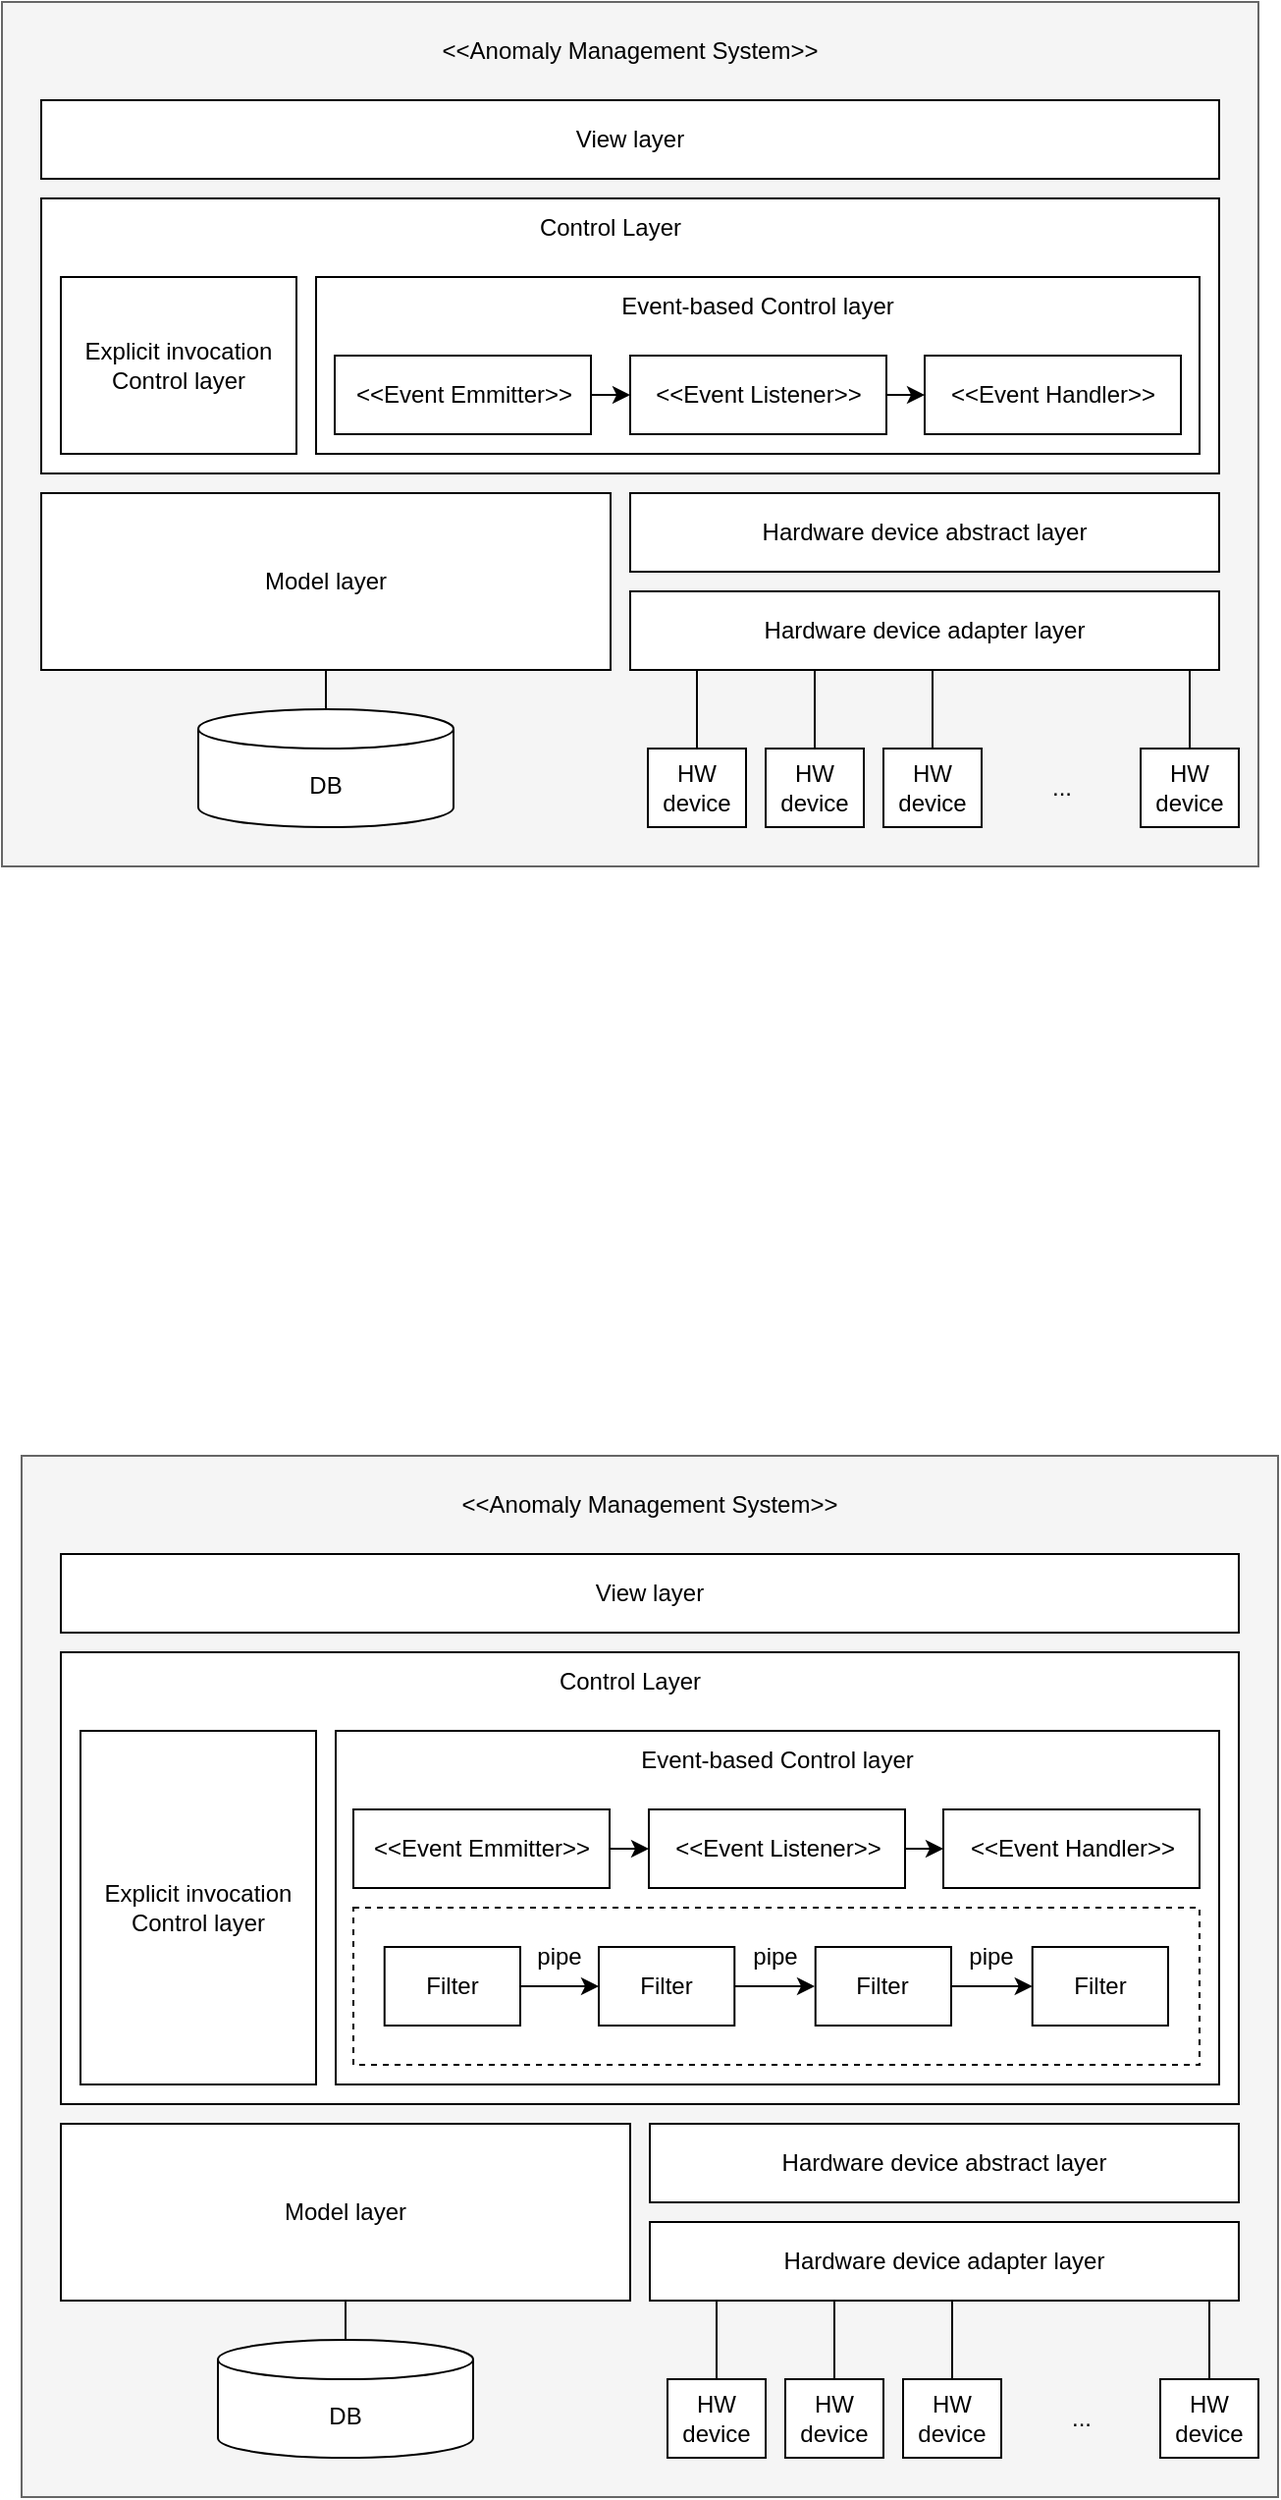 <mxfile version="21.1.7" type="github">
  <diagram name="페이지-1" id="UiiDNWAqFwjKF0HyPbsK">
    <mxGraphModel dx="1235" dy="615" grid="1" gridSize="10" guides="1" tooltips="1" connect="1" arrows="1" fold="1" page="1" pageScale="1" pageWidth="827" pageHeight="1169" math="0" shadow="0">
      <root>
        <mxCell id="0" />
        <mxCell id="1" parent="0" />
        <mxCell id="qTMEEash9hVdEmzpQc22-1" value="" style="rounded=0;whiteSpace=wrap;html=1;fillColor=#f5f5f5;fontColor=#333333;strokeColor=#666666;" vertex="1" parent="1">
          <mxGeometry x="160" y="110" width="640" height="440" as="geometry" />
        </mxCell>
        <mxCell id="qTMEEash9hVdEmzpQc22-2" value="View layer" style="rounded=0;whiteSpace=wrap;html=1;" vertex="1" parent="1">
          <mxGeometry x="180" y="160" width="600" height="40" as="geometry" />
        </mxCell>
        <mxCell id="qTMEEash9hVdEmzpQc22-3" value="" style="rounded=0;whiteSpace=wrap;html=1;" vertex="1" parent="1">
          <mxGeometry x="180" y="210" width="600" height="140" as="geometry" />
        </mxCell>
        <mxCell id="qTMEEash9hVdEmzpQc22-4" value="Model layer" style="rounded=0;whiteSpace=wrap;html=1;" vertex="1" parent="1">
          <mxGeometry x="180" y="360" width="290" height="90" as="geometry" />
        </mxCell>
        <mxCell id="qTMEEash9hVdEmzpQc22-5" value="Hardware device abstract layer" style="rounded=0;whiteSpace=wrap;html=1;" vertex="1" parent="1">
          <mxGeometry x="480" y="360" width="300" height="40" as="geometry" />
        </mxCell>
        <mxCell id="qTMEEash9hVdEmzpQc22-6" value="Hardware device adapter layer" style="rounded=0;whiteSpace=wrap;html=1;" vertex="1" parent="1">
          <mxGeometry x="480" y="410" width="300" height="40" as="geometry" />
        </mxCell>
        <mxCell id="qTMEEash9hVdEmzpQc22-8" value="&amp;lt;&amp;lt;Anomaly Management System&amp;gt;&amp;gt;" style="text;html=1;strokeColor=none;fillColor=none;align=center;verticalAlign=middle;whiteSpace=wrap;rounded=0;" vertex="1" parent="1">
          <mxGeometry x="355" y="120" width="250" height="30" as="geometry" />
        </mxCell>
        <mxCell id="qTMEEash9hVdEmzpQc22-9" value="DB" style="shape=cylinder3;whiteSpace=wrap;html=1;boundedLbl=1;backgroundOutline=1;size=10.0;" vertex="1" parent="1">
          <mxGeometry x="260" y="470" width="130" height="60" as="geometry" />
        </mxCell>
        <mxCell id="qTMEEash9hVdEmzpQc22-24" value="HW &lt;br&gt;device" style="rounded=0;whiteSpace=wrap;html=1;" vertex="1" parent="1">
          <mxGeometry x="489" y="490" width="50" height="40" as="geometry" />
        </mxCell>
        <mxCell id="qTMEEash9hVdEmzpQc22-25" value="" style="endArrow=none;html=1;rounded=0;" edge="1" parent="1" source="qTMEEash9hVdEmzpQc22-24">
          <mxGeometry width="50" height="50" relative="1" as="geometry">
            <mxPoint x="543" y="350" as="sourcePoint" />
            <mxPoint x="514" y="450" as="targetPoint" />
          </mxGeometry>
        </mxCell>
        <mxCell id="qTMEEash9hVdEmzpQc22-28" value="HW &lt;br&gt;device" style="rounded=0;whiteSpace=wrap;html=1;" vertex="1" parent="1">
          <mxGeometry x="549" y="490" width="50" height="40" as="geometry" />
        </mxCell>
        <mxCell id="qTMEEash9hVdEmzpQc22-29" value="" style="endArrow=none;html=1;rounded=0;" edge="1" parent="1" source="qTMEEash9hVdEmzpQc22-28">
          <mxGeometry width="50" height="50" relative="1" as="geometry">
            <mxPoint x="603" y="350" as="sourcePoint" />
            <mxPoint x="574" y="450" as="targetPoint" />
          </mxGeometry>
        </mxCell>
        <mxCell id="qTMEEash9hVdEmzpQc22-30" value="HW &lt;br&gt;device" style="rounded=0;whiteSpace=wrap;html=1;" vertex="1" parent="1">
          <mxGeometry x="609" y="490" width="50" height="40" as="geometry" />
        </mxCell>
        <mxCell id="qTMEEash9hVdEmzpQc22-31" value="" style="endArrow=none;html=1;rounded=0;" edge="1" parent="1" source="qTMEEash9hVdEmzpQc22-30">
          <mxGeometry width="50" height="50" relative="1" as="geometry">
            <mxPoint x="663" y="350" as="sourcePoint" />
            <mxPoint x="634" y="450" as="targetPoint" />
          </mxGeometry>
        </mxCell>
        <mxCell id="qTMEEash9hVdEmzpQc22-34" value="" style="endArrow=none;html=1;rounded=0;exitX=0.5;exitY=0;exitDx=0;exitDy=0;exitPerimeter=0;entryX=0.5;entryY=1;entryDx=0;entryDy=0;" edge="1" parent="1" source="qTMEEash9hVdEmzpQc22-9" target="qTMEEash9hVdEmzpQc22-4">
          <mxGeometry width="50" height="50" relative="1" as="geometry">
            <mxPoint x="414" y="500" as="sourcePoint" />
            <mxPoint x="260" y="450" as="targetPoint" />
          </mxGeometry>
        </mxCell>
        <mxCell id="qTMEEash9hVdEmzpQc22-35" value="Explicit invocation &lt;br&gt;Control layer" style="rounded=0;whiteSpace=wrap;html=1;" vertex="1" parent="1">
          <mxGeometry x="190" y="250" width="120" height="90" as="geometry" />
        </mxCell>
        <mxCell id="qTMEEash9hVdEmzpQc22-36" value="Control Layer" style="text;html=1;strokeColor=none;fillColor=none;align=center;verticalAlign=middle;whiteSpace=wrap;rounded=0;" vertex="1" parent="1">
          <mxGeometry x="410" y="210" width="120" height="30" as="geometry" />
        </mxCell>
        <mxCell id="qTMEEash9hVdEmzpQc22-37" value="" style="rounded=0;whiteSpace=wrap;html=1;" vertex="1" parent="1">
          <mxGeometry x="320" y="250" width="450" height="90" as="geometry" />
        </mxCell>
        <mxCell id="qTMEEash9hVdEmzpQc22-38" value="&amp;lt;&amp;lt;Event Emmitter&amp;gt;&amp;gt;" style="rounded=0;whiteSpace=wrap;html=1;" vertex="1" parent="1">
          <mxGeometry x="329.5" y="290" width="130.5" height="40" as="geometry" />
        </mxCell>
        <mxCell id="qTMEEash9hVdEmzpQc22-39" value="&amp;lt;&amp;lt;Event Listener&amp;gt;&amp;gt;" style="rounded=0;whiteSpace=wrap;html=1;" vertex="1" parent="1">
          <mxGeometry x="480" y="290" width="130.5" height="40" as="geometry" />
        </mxCell>
        <mxCell id="qTMEEash9hVdEmzpQc22-40" value="&amp;lt;&amp;lt;Event Handler&amp;gt;&amp;gt;" style="rounded=0;whiteSpace=wrap;html=1;" vertex="1" parent="1">
          <mxGeometry x="630" y="290" width="130.5" height="40" as="geometry" />
        </mxCell>
        <mxCell id="qTMEEash9hVdEmzpQc22-41" value="Event-based Control layer" style="text;html=1;strokeColor=none;fillColor=none;align=center;verticalAlign=middle;whiteSpace=wrap;rounded=0;" vertex="1" parent="1">
          <mxGeometry x="455.25" y="250" width="180" height="30" as="geometry" />
        </mxCell>
        <mxCell id="qTMEEash9hVdEmzpQc22-44" value="" style="endArrow=classic;html=1;rounded=0;entryX=0;entryY=0.5;entryDx=0;entryDy=0;exitX=1;exitY=0.5;exitDx=0;exitDy=0;" edge="1" parent="1" source="qTMEEash9hVdEmzpQc22-38" target="qTMEEash9hVdEmzpQc22-39">
          <mxGeometry width="50" height="50" relative="1" as="geometry">
            <mxPoint x="400" y="380" as="sourcePoint" />
            <mxPoint x="450" y="330" as="targetPoint" />
          </mxGeometry>
        </mxCell>
        <mxCell id="qTMEEash9hVdEmzpQc22-45" value="" style="endArrow=classic;html=1;rounded=0;entryX=0;entryY=0.5;entryDx=0;entryDy=0;" edge="1" parent="1" target="qTMEEash9hVdEmzpQc22-40">
          <mxGeometry width="50" height="50" relative="1" as="geometry">
            <mxPoint x="610" y="310" as="sourcePoint" />
            <mxPoint x="490" y="320" as="targetPoint" />
          </mxGeometry>
        </mxCell>
        <mxCell id="qTMEEash9hVdEmzpQc22-46" value="HW &lt;br&gt;device" style="rounded=0;whiteSpace=wrap;html=1;" vertex="1" parent="1">
          <mxGeometry x="740" y="490" width="50" height="40" as="geometry" />
        </mxCell>
        <mxCell id="qTMEEash9hVdEmzpQc22-47" value="" style="endArrow=none;html=1;rounded=0;" edge="1" parent="1" source="qTMEEash9hVdEmzpQc22-46">
          <mxGeometry width="50" height="50" relative="1" as="geometry">
            <mxPoint x="794" y="350" as="sourcePoint" />
            <mxPoint x="765" y="450" as="targetPoint" />
          </mxGeometry>
        </mxCell>
        <mxCell id="qTMEEash9hVdEmzpQc22-48" value="..." style="text;html=1;strokeColor=none;fillColor=none;align=center;verticalAlign=middle;whiteSpace=wrap;rounded=0;" vertex="1" parent="1">
          <mxGeometry x="670" y="495" width="60" height="30" as="geometry" />
        </mxCell>
        <mxCell id="qTMEEash9hVdEmzpQc22-49" value="" style="rounded=0;whiteSpace=wrap;html=1;fillColor=#f5f5f5;fontColor=#333333;strokeColor=#666666;" vertex="1" parent="1">
          <mxGeometry x="170" y="850" width="640" height="530" as="geometry" />
        </mxCell>
        <mxCell id="qTMEEash9hVdEmzpQc22-50" value="View layer" style="rounded=0;whiteSpace=wrap;html=1;" vertex="1" parent="1">
          <mxGeometry x="190" y="900" width="600" height="40" as="geometry" />
        </mxCell>
        <mxCell id="qTMEEash9hVdEmzpQc22-51" value="" style="rounded=0;whiteSpace=wrap;html=1;" vertex="1" parent="1">
          <mxGeometry x="190" y="950" width="600" height="230" as="geometry" />
        </mxCell>
        <mxCell id="qTMEEash9hVdEmzpQc22-52" value="Model layer" style="rounded=0;whiteSpace=wrap;html=1;" vertex="1" parent="1">
          <mxGeometry x="190" y="1190" width="290" height="90" as="geometry" />
        </mxCell>
        <mxCell id="qTMEEash9hVdEmzpQc22-53" value="Hardware device abstract layer" style="rounded=0;whiteSpace=wrap;html=1;" vertex="1" parent="1">
          <mxGeometry x="490" y="1190" width="300" height="40" as="geometry" />
        </mxCell>
        <mxCell id="qTMEEash9hVdEmzpQc22-54" value="Hardware device adapter layer" style="rounded=0;whiteSpace=wrap;html=1;" vertex="1" parent="1">
          <mxGeometry x="490" y="1240" width="300" height="40" as="geometry" />
        </mxCell>
        <mxCell id="qTMEEash9hVdEmzpQc22-55" value="&amp;lt;&amp;lt;Anomaly Management System&amp;gt;&amp;gt;" style="text;html=1;strokeColor=none;fillColor=none;align=center;verticalAlign=middle;whiteSpace=wrap;rounded=0;" vertex="1" parent="1">
          <mxGeometry x="365" y="860" width="250" height="30" as="geometry" />
        </mxCell>
        <mxCell id="qTMEEash9hVdEmzpQc22-56" value="DB" style="shape=cylinder3;whiteSpace=wrap;html=1;boundedLbl=1;backgroundOutline=1;size=10.0;" vertex="1" parent="1">
          <mxGeometry x="270" y="1300" width="130" height="60" as="geometry" />
        </mxCell>
        <mxCell id="qTMEEash9hVdEmzpQc22-57" value="HW &lt;br&gt;device" style="rounded=0;whiteSpace=wrap;html=1;" vertex="1" parent="1">
          <mxGeometry x="499" y="1320" width="50" height="40" as="geometry" />
        </mxCell>
        <mxCell id="qTMEEash9hVdEmzpQc22-58" value="" style="endArrow=none;html=1;rounded=0;" edge="1" parent="1" source="qTMEEash9hVdEmzpQc22-57">
          <mxGeometry width="50" height="50" relative="1" as="geometry">
            <mxPoint x="553" y="1180" as="sourcePoint" />
            <mxPoint x="524" y="1280" as="targetPoint" />
          </mxGeometry>
        </mxCell>
        <mxCell id="qTMEEash9hVdEmzpQc22-59" value="HW &lt;br&gt;device" style="rounded=0;whiteSpace=wrap;html=1;" vertex="1" parent="1">
          <mxGeometry x="559" y="1320" width="50" height="40" as="geometry" />
        </mxCell>
        <mxCell id="qTMEEash9hVdEmzpQc22-60" value="" style="endArrow=none;html=1;rounded=0;" edge="1" parent="1" source="qTMEEash9hVdEmzpQc22-59">
          <mxGeometry width="50" height="50" relative="1" as="geometry">
            <mxPoint x="613" y="1180" as="sourcePoint" />
            <mxPoint x="584" y="1280" as="targetPoint" />
          </mxGeometry>
        </mxCell>
        <mxCell id="qTMEEash9hVdEmzpQc22-61" value="HW &lt;br&gt;device" style="rounded=0;whiteSpace=wrap;html=1;" vertex="1" parent="1">
          <mxGeometry x="619" y="1320" width="50" height="40" as="geometry" />
        </mxCell>
        <mxCell id="qTMEEash9hVdEmzpQc22-62" value="" style="endArrow=none;html=1;rounded=0;" edge="1" parent="1" source="qTMEEash9hVdEmzpQc22-61">
          <mxGeometry width="50" height="50" relative="1" as="geometry">
            <mxPoint x="673" y="1180" as="sourcePoint" />
            <mxPoint x="644" y="1280" as="targetPoint" />
          </mxGeometry>
        </mxCell>
        <mxCell id="qTMEEash9hVdEmzpQc22-63" value="" style="endArrow=none;html=1;rounded=0;exitX=0.5;exitY=0;exitDx=0;exitDy=0;exitPerimeter=0;entryX=0.5;entryY=1;entryDx=0;entryDy=0;" edge="1" parent="1" source="qTMEEash9hVdEmzpQc22-56" target="qTMEEash9hVdEmzpQc22-52">
          <mxGeometry width="50" height="50" relative="1" as="geometry">
            <mxPoint x="424" y="1330" as="sourcePoint" />
            <mxPoint x="270" y="1280" as="targetPoint" />
          </mxGeometry>
        </mxCell>
        <mxCell id="qTMEEash9hVdEmzpQc22-64" value="Explicit invocation &lt;br&gt;Control layer" style="rounded=0;whiteSpace=wrap;html=1;" vertex="1" parent="1">
          <mxGeometry x="200" y="990" width="120" height="180" as="geometry" />
        </mxCell>
        <mxCell id="qTMEEash9hVdEmzpQc22-65" value="Control Layer" style="text;html=1;strokeColor=none;fillColor=none;align=center;verticalAlign=middle;whiteSpace=wrap;rounded=0;" vertex="1" parent="1">
          <mxGeometry x="420" y="950" width="120" height="30" as="geometry" />
        </mxCell>
        <mxCell id="qTMEEash9hVdEmzpQc22-66" value="" style="rounded=0;whiteSpace=wrap;html=1;" vertex="1" parent="1">
          <mxGeometry x="330" y="990" width="450" height="180" as="geometry" />
        </mxCell>
        <mxCell id="qTMEEash9hVdEmzpQc22-67" value="&amp;lt;&amp;lt;Event Emmitter&amp;gt;&amp;gt;" style="rounded=0;whiteSpace=wrap;html=1;" vertex="1" parent="1">
          <mxGeometry x="339" y="1030" width="130.5" height="40" as="geometry" />
        </mxCell>
        <mxCell id="qTMEEash9hVdEmzpQc22-68" value="&amp;lt;&amp;lt;Event Listener&amp;gt;&amp;gt;" style="rounded=0;whiteSpace=wrap;html=1;" vertex="1" parent="1">
          <mxGeometry x="489.5" y="1030" width="130.5" height="40" as="geometry" />
        </mxCell>
        <mxCell id="qTMEEash9hVdEmzpQc22-69" value="&amp;lt;&amp;lt;Event Handler&amp;gt;&amp;gt;" style="rounded=0;whiteSpace=wrap;html=1;" vertex="1" parent="1">
          <mxGeometry x="639.5" y="1030" width="130.5" height="40" as="geometry" />
        </mxCell>
        <mxCell id="qTMEEash9hVdEmzpQc22-70" value="Event-based Control layer" style="text;html=1;strokeColor=none;fillColor=none;align=center;verticalAlign=middle;whiteSpace=wrap;rounded=0;" vertex="1" parent="1">
          <mxGeometry x="465.25" y="990" width="180" height="30" as="geometry" />
        </mxCell>
        <mxCell id="qTMEEash9hVdEmzpQc22-71" value="" style="endArrow=classic;html=1;rounded=0;entryX=0;entryY=0.5;entryDx=0;entryDy=0;exitX=1;exitY=0.5;exitDx=0;exitDy=0;" edge="1" parent="1" source="qTMEEash9hVdEmzpQc22-67" target="qTMEEash9hVdEmzpQc22-68">
          <mxGeometry width="50" height="50" relative="1" as="geometry">
            <mxPoint x="409.5" y="1120" as="sourcePoint" />
            <mxPoint x="459.5" y="1070" as="targetPoint" />
          </mxGeometry>
        </mxCell>
        <mxCell id="qTMEEash9hVdEmzpQc22-72" value="" style="endArrow=classic;html=1;rounded=0;entryX=0;entryY=0.5;entryDx=0;entryDy=0;" edge="1" parent="1" target="qTMEEash9hVdEmzpQc22-69">
          <mxGeometry width="50" height="50" relative="1" as="geometry">
            <mxPoint x="619.5" y="1050" as="sourcePoint" />
            <mxPoint x="499.5" y="1060" as="targetPoint" />
          </mxGeometry>
        </mxCell>
        <mxCell id="qTMEEash9hVdEmzpQc22-73" value="HW &lt;br&gt;device" style="rounded=0;whiteSpace=wrap;html=1;" vertex="1" parent="1">
          <mxGeometry x="750" y="1320" width="50" height="40" as="geometry" />
        </mxCell>
        <mxCell id="qTMEEash9hVdEmzpQc22-74" value="" style="endArrow=none;html=1;rounded=0;" edge="1" parent="1" source="qTMEEash9hVdEmzpQc22-73">
          <mxGeometry width="50" height="50" relative="1" as="geometry">
            <mxPoint x="804" y="1180" as="sourcePoint" />
            <mxPoint x="775" y="1280" as="targetPoint" />
          </mxGeometry>
        </mxCell>
        <mxCell id="qTMEEash9hVdEmzpQc22-75" value="..." style="text;html=1;strokeColor=none;fillColor=none;align=center;verticalAlign=middle;whiteSpace=wrap;rounded=0;" vertex="1" parent="1">
          <mxGeometry x="680" y="1325" width="60" height="30" as="geometry" />
        </mxCell>
        <mxCell id="qTMEEash9hVdEmzpQc22-77" value="" style="rounded=0;whiteSpace=wrap;html=1;dashed=1;" vertex="1" parent="1">
          <mxGeometry x="339" y="1080" width="431" height="80" as="geometry" />
        </mxCell>
        <mxCell id="qTMEEash9hVdEmzpQc22-78" value="Filter" style="rounded=0;whiteSpace=wrap;html=1;" vertex="1" parent="1">
          <mxGeometry x="354.87" y="1100" width="69.13" height="40" as="geometry" />
        </mxCell>
        <mxCell id="qTMEEash9hVdEmzpQc22-82" value="" style="endArrow=classic;html=1;rounded=0;entryX=0;entryY=0.5;entryDx=0;entryDy=0;exitX=1;exitY=0.5;exitDx=0;exitDy=0;" edge="1" parent="1" source="qTMEEash9hVdEmzpQc22-78" target="qTMEEash9hVdEmzpQc22-86">
          <mxGeometry width="50" height="50" relative="1" as="geometry">
            <mxPoint x="484" y="1060" as="sourcePoint" />
            <mxPoint x="348.37" y="1170" as="targetPoint" />
          </mxGeometry>
        </mxCell>
        <mxCell id="qTMEEash9hVdEmzpQc22-83" value="" style="endArrow=classic;html=1;rounded=0;" edge="1" parent="1" source="qTMEEash9hVdEmzpQc22-86">
          <mxGeometry width="50" height="50" relative="1" as="geometry">
            <mxPoint x="414" y="1170" as="sourcePoint" />
            <mxPoint x="574" y="1120" as="targetPoint" />
          </mxGeometry>
        </mxCell>
        <mxCell id="qTMEEash9hVdEmzpQc22-84" value="" style="endArrow=classic;html=1;rounded=0;entryX=0;entryY=0.5;entryDx=0;entryDy=0;" edge="1" parent="1" source="qTMEEash9hVdEmzpQc22-87" target="qTMEEash9hVdEmzpQc22-88">
          <mxGeometry width="50" height="50" relative="1" as="geometry">
            <mxPoint x="651.25" y="1120" as="sourcePoint" />
            <mxPoint x="671.25" y="1120" as="targetPoint" />
          </mxGeometry>
        </mxCell>
        <mxCell id="qTMEEash9hVdEmzpQc22-85" value="pipe" style="text;html=1;strokeColor=none;fillColor=none;align=center;verticalAlign=middle;whiteSpace=wrap;rounded=0;" vertex="1" parent="1">
          <mxGeometry x="424" y="1090" width="40.37" height="30" as="geometry" />
        </mxCell>
        <mxCell id="qTMEEash9hVdEmzpQc22-86" value="Filter" style="rounded=0;whiteSpace=wrap;html=1;" vertex="1" parent="1">
          <mxGeometry x="464" y="1100" width="69.13" height="40" as="geometry" />
        </mxCell>
        <mxCell id="qTMEEash9hVdEmzpQc22-87" value="Filter" style="rounded=0;whiteSpace=wrap;html=1;" vertex="1" parent="1">
          <mxGeometry x="574.37" y="1100" width="69.13" height="40" as="geometry" />
        </mxCell>
        <mxCell id="qTMEEash9hVdEmzpQc22-88" value="Filter" style="rounded=0;whiteSpace=wrap;html=1;" vertex="1" parent="1">
          <mxGeometry x="684.87" y="1100" width="69.13" height="40" as="geometry" />
        </mxCell>
        <mxCell id="qTMEEash9hVdEmzpQc22-89" value="pipe" style="text;html=1;strokeColor=none;fillColor=none;align=center;verticalAlign=middle;whiteSpace=wrap;rounded=0;" vertex="1" parent="1">
          <mxGeometry x="534" y="1090" width="40.37" height="30" as="geometry" />
        </mxCell>
        <mxCell id="qTMEEash9hVdEmzpQc22-90" value="pipe" style="text;html=1;strokeColor=none;fillColor=none;align=center;verticalAlign=middle;whiteSpace=wrap;rounded=0;" vertex="1" parent="1">
          <mxGeometry x="643.5" y="1090" width="40.37" height="30" as="geometry" />
        </mxCell>
      </root>
    </mxGraphModel>
  </diagram>
</mxfile>
